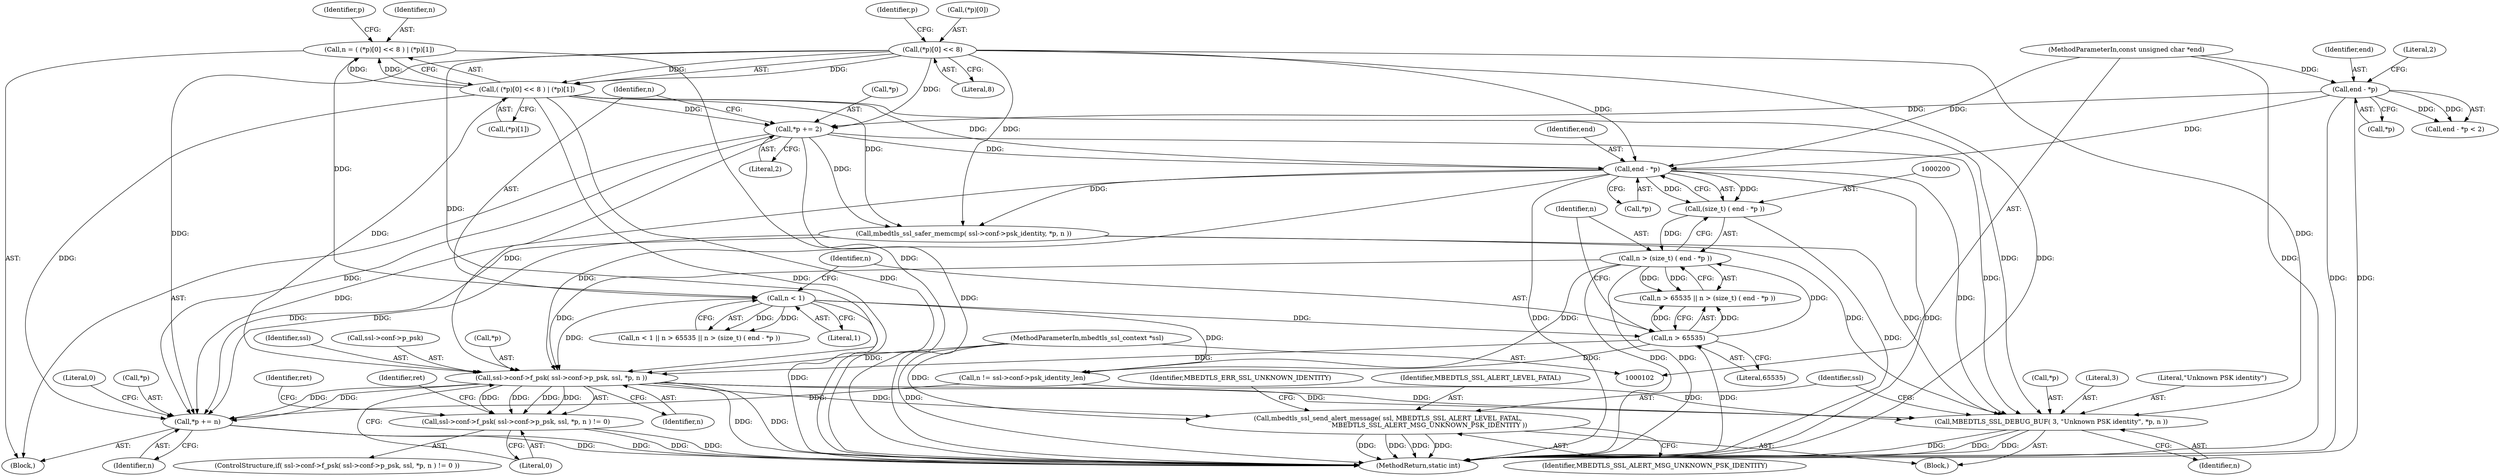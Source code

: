 digraph "0_mbedtls_83c9f495ffe70c7dd280b41fdfd4881485a3bc28@pointer" {
"1000222" [label="(Call,ssl->conf->f_psk( ssl->conf->p_psk, ssl, *p, n ))"];
"1000103" [label="(MethodParameterIn,mbedtls_ssl_context *ssl)"];
"1000184" [label="(Call,*p += 2)"];
"1000173" [label="(Call,( (*p)[0] << 8 ) | (*p)[1])"];
"1000174" [label="(Call,(*p)[0] << 8)"];
"1000160" [label="(Call,end - *p)"];
"1000105" [label="(MethodParameterIn,const unsigned char *end)"];
"1000201" [label="(Call,end - *p)"];
"1000194" [label="(Call,n > 65535)"];
"1000190" [label="(Call,n < 1)"];
"1000171" [label="(Call,n = ( (*p)[0] << 8 ) | (*p)[1])"];
"1000197" [label="(Call,n > (size_t) ( end - *p ))"];
"1000199" [label="(Call,(size_t) ( end - *p ))"];
"1000221" [label="(Call,ssl->conf->f_psk( ssl->conf->p_psk, ssl, *p, n ) != 0)"];
"1000267" [label="(Call,MBEDTLS_SSL_DEBUG_BUF( 3, \"Unknown PSK identity\", *p, n ))"];
"1000273" [label="(Call,mbedtls_ssl_send_alert_message( ssl, MBEDTLS_SSL_ALERT_LEVEL_FATAL,\n                                        MBEDTLS_SSL_ALERT_MSG_UNKNOWN_PSK_IDENTITY ))"];
"1000279" [label="(Call,*p += n)"];
"1000285" [label="(MethodReturn,static int)"];
"1000201" [label="(Call,end - *p)"];
"1000284" [label="(Literal,0)"];
"1000273" [label="(Call,mbedtls_ssl_send_alert_message( ssl, MBEDTLS_SSL_ALERT_LEVEL_FATAL,\n                                        MBEDTLS_SSL_ALERT_MSG_UNKNOWN_PSK_IDENTITY ))"];
"1000185" [label="(Call,*p)"];
"1000179" [label="(Literal,8)"];
"1000164" [label="(Literal,2)"];
"1000279" [label="(Call,*p += n)"];
"1000105" [label="(MethodParameterIn,const unsigned char *end)"];
"1000184" [label="(Call,*p += 2)"];
"1000171" [label="(Call,n = ( (*p)[0] << 8 ) | (*p)[1])"];
"1000264" [label="(Identifier,ret)"];
"1000228" [label="(Identifier,ssl)"];
"1000197" [label="(Call,n > (size_t) ( end - *p ))"];
"1000232" [label="(Literal,0)"];
"1000222" [label="(Call,ssl->conf->f_psk( ssl->conf->p_psk, ssl, *p, n ))"];
"1000223" [label="(Call,ssl->conf->p_psk)"];
"1000191" [label="(Identifier,n)"];
"1000159" [label="(Call,end - *p < 2)"];
"1000267" [label="(Call,MBEDTLS_SSL_DEBUG_BUF( 3, \"Unknown PSK identity\", *p, n ))"];
"1000282" [label="(Identifier,n)"];
"1000180" [label="(Call,(*p)[1])"];
"1000186" [label="(Identifier,p)"];
"1000190" [label="(Call,n < 1)"];
"1000274" [label="(Identifier,ssl)"];
"1000187" [label="(Literal,2)"];
"1000106" [label="(Block,)"];
"1000199" [label="(Call,(size_t) ( end - *p ))"];
"1000202" [label="(Identifier,end)"];
"1000270" [label="(Call,*p)"];
"1000280" [label="(Call,*p)"];
"1000248" [label="(Call,mbedtls_ssl_safer_memcmp( ssl->conf->psk_identity, *p, n ))"];
"1000275" [label="(Identifier,MBEDTLS_SSL_ALERT_LEVEL_FATAL)"];
"1000172" [label="(Identifier,n)"];
"1000162" [label="(Call,*p)"];
"1000229" [label="(Call,*p)"];
"1000221" [label="(Call,ssl->conf->f_psk( ssl->conf->p_psk, ssl, *p, n ) != 0)"];
"1000182" [label="(Identifier,p)"];
"1000203" [label="(Call,*p)"];
"1000193" [label="(Call,n > 65535 || n > (size_t) ( end - *p ))"];
"1000174" [label="(Call,(*p)[0] << 8)"];
"1000266" [label="(Block,)"];
"1000272" [label="(Identifier,n)"];
"1000268" [label="(Literal,3)"];
"1000269" [label="(Literal,\"Unknown PSK identity\")"];
"1000220" [label="(ControlStructure,if( ssl->conf->f_psk( ssl->conf->p_psk, ssl, *p, n ) != 0 ))"];
"1000278" [label="(Identifier,MBEDTLS_ERR_SSL_UNKNOWN_IDENTITY)"];
"1000240" [label="(Call,n != ssl->conf->psk_identity_len)"];
"1000196" [label="(Literal,65535)"];
"1000192" [label="(Literal,1)"];
"1000234" [label="(Identifier,ret)"];
"1000173" [label="(Call,( (*p)[0] << 8 ) | (*p)[1])"];
"1000103" [label="(MethodParameterIn,mbedtls_ssl_context *ssl)"];
"1000195" [label="(Identifier,n)"];
"1000175" [label="(Call,(*p)[0])"];
"1000189" [label="(Call,n < 1 || n > 65535 || n > (size_t) ( end - *p ))"];
"1000194" [label="(Call,n > 65535)"];
"1000198" [label="(Identifier,n)"];
"1000231" [label="(Identifier,n)"];
"1000161" [label="(Identifier,end)"];
"1000160" [label="(Call,end - *p)"];
"1000276" [label="(Identifier,MBEDTLS_SSL_ALERT_MSG_UNKNOWN_PSK_IDENTITY)"];
"1000222" -> "1000221"  [label="AST: "];
"1000222" -> "1000231"  [label="CFG: "];
"1000223" -> "1000222"  [label="AST: "];
"1000228" -> "1000222"  [label="AST: "];
"1000229" -> "1000222"  [label="AST: "];
"1000231" -> "1000222"  [label="AST: "];
"1000232" -> "1000222"  [label="CFG: "];
"1000222" -> "1000285"  [label="DDG: "];
"1000222" -> "1000285"  [label="DDG: "];
"1000222" -> "1000221"  [label="DDG: "];
"1000222" -> "1000221"  [label="DDG: "];
"1000222" -> "1000221"  [label="DDG: "];
"1000222" -> "1000221"  [label="DDG: "];
"1000103" -> "1000222"  [label="DDG: "];
"1000184" -> "1000222"  [label="DDG: "];
"1000174" -> "1000222"  [label="DDG: "];
"1000201" -> "1000222"  [label="DDG: "];
"1000173" -> "1000222"  [label="DDG: "];
"1000194" -> "1000222"  [label="DDG: "];
"1000190" -> "1000222"  [label="DDG: "];
"1000197" -> "1000222"  [label="DDG: "];
"1000222" -> "1000267"  [label="DDG: "];
"1000222" -> "1000267"  [label="DDG: "];
"1000222" -> "1000273"  [label="DDG: "];
"1000222" -> "1000279"  [label="DDG: "];
"1000222" -> "1000279"  [label="DDG: "];
"1000103" -> "1000102"  [label="AST: "];
"1000103" -> "1000285"  [label="DDG: "];
"1000103" -> "1000273"  [label="DDG: "];
"1000184" -> "1000106"  [label="AST: "];
"1000184" -> "1000187"  [label="CFG: "];
"1000185" -> "1000184"  [label="AST: "];
"1000187" -> "1000184"  [label="AST: "];
"1000191" -> "1000184"  [label="CFG: "];
"1000184" -> "1000285"  [label="DDG: "];
"1000173" -> "1000184"  [label="DDG: "];
"1000160" -> "1000184"  [label="DDG: "];
"1000174" -> "1000184"  [label="DDG: "];
"1000184" -> "1000201"  [label="DDG: "];
"1000184" -> "1000248"  [label="DDG: "];
"1000184" -> "1000267"  [label="DDG: "];
"1000184" -> "1000279"  [label="DDG: "];
"1000173" -> "1000171"  [label="AST: "];
"1000173" -> "1000180"  [label="CFG: "];
"1000174" -> "1000173"  [label="AST: "];
"1000180" -> "1000173"  [label="AST: "];
"1000171" -> "1000173"  [label="CFG: "];
"1000173" -> "1000285"  [label="DDG: "];
"1000173" -> "1000285"  [label="DDG: "];
"1000173" -> "1000171"  [label="DDG: "];
"1000173" -> "1000171"  [label="DDG: "];
"1000174" -> "1000173"  [label="DDG: "];
"1000174" -> "1000173"  [label="DDG: "];
"1000173" -> "1000201"  [label="DDG: "];
"1000173" -> "1000248"  [label="DDG: "];
"1000173" -> "1000267"  [label="DDG: "];
"1000173" -> "1000279"  [label="DDG: "];
"1000174" -> "1000179"  [label="CFG: "];
"1000175" -> "1000174"  [label="AST: "];
"1000179" -> "1000174"  [label="AST: "];
"1000182" -> "1000174"  [label="CFG: "];
"1000174" -> "1000285"  [label="DDG: "];
"1000174" -> "1000201"  [label="DDG: "];
"1000174" -> "1000248"  [label="DDG: "];
"1000174" -> "1000267"  [label="DDG: "];
"1000174" -> "1000279"  [label="DDG: "];
"1000160" -> "1000159"  [label="AST: "];
"1000160" -> "1000162"  [label="CFG: "];
"1000161" -> "1000160"  [label="AST: "];
"1000162" -> "1000160"  [label="AST: "];
"1000164" -> "1000160"  [label="CFG: "];
"1000160" -> "1000285"  [label="DDG: "];
"1000160" -> "1000285"  [label="DDG: "];
"1000160" -> "1000159"  [label="DDG: "];
"1000160" -> "1000159"  [label="DDG: "];
"1000105" -> "1000160"  [label="DDG: "];
"1000160" -> "1000201"  [label="DDG: "];
"1000105" -> "1000102"  [label="AST: "];
"1000105" -> "1000285"  [label="DDG: "];
"1000105" -> "1000201"  [label="DDG: "];
"1000201" -> "1000199"  [label="AST: "];
"1000201" -> "1000203"  [label="CFG: "];
"1000202" -> "1000201"  [label="AST: "];
"1000203" -> "1000201"  [label="AST: "];
"1000199" -> "1000201"  [label="CFG: "];
"1000201" -> "1000285"  [label="DDG: "];
"1000201" -> "1000285"  [label="DDG: "];
"1000201" -> "1000199"  [label="DDG: "];
"1000201" -> "1000199"  [label="DDG: "];
"1000201" -> "1000248"  [label="DDG: "];
"1000201" -> "1000267"  [label="DDG: "];
"1000201" -> "1000279"  [label="DDG: "];
"1000194" -> "1000193"  [label="AST: "];
"1000194" -> "1000196"  [label="CFG: "];
"1000195" -> "1000194"  [label="AST: "];
"1000196" -> "1000194"  [label="AST: "];
"1000198" -> "1000194"  [label="CFG: "];
"1000193" -> "1000194"  [label="CFG: "];
"1000194" -> "1000285"  [label="DDG: "];
"1000194" -> "1000193"  [label="DDG: "];
"1000194" -> "1000193"  [label="DDG: "];
"1000190" -> "1000194"  [label="DDG: "];
"1000194" -> "1000197"  [label="DDG: "];
"1000194" -> "1000240"  [label="DDG: "];
"1000190" -> "1000189"  [label="AST: "];
"1000190" -> "1000192"  [label="CFG: "];
"1000191" -> "1000190"  [label="AST: "];
"1000192" -> "1000190"  [label="AST: "];
"1000195" -> "1000190"  [label="CFG: "];
"1000189" -> "1000190"  [label="CFG: "];
"1000190" -> "1000285"  [label="DDG: "];
"1000190" -> "1000189"  [label="DDG: "];
"1000190" -> "1000189"  [label="DDG: "];
"1000171" -> "1000190"  [label="DDG: "];
"1000190" -> "1000240"  [label="DDG: "];
"1000171" -> "1000106"  [label="AST: "];
"1000172" -> "1000171"  [label="AST: "];
"1000186" -> "1000171"  [label="CFG: "];
"1000171" -> "1000285"  [label="DDG: "];
"1000197" -> "1000193"  [label="AST: "];
"1000197" -> "1000199"  [label="CFG: "];
"1000198" -> "1000197"  [label="AST: "];
"1000199" -> "1000197"  [label="AST: "];
"1000193" -> "1000197"  [label="CFG: "];
"1000197" -> "1000285"  [label="DDG: "];
"1000197" -> "1000285"  [label="DDG: "];
"1000197" -> "1000193"  [label="DDG: "];
"1000197" -> "1000193"  [label="DDG: "];
"1000199" -> "1000197"  [label="DDG: "];
"1000197" -> "1000240"  [label="DDG: "];
"1000200" -> "1000199"  [label="AST: "];
"1000199" -> "1000285"  [label="DDG: "];
"1000221" -> "1000220"  [label="AST: "];
"1000221" -> "1000232"  [label="CFG: "];
"1000232" -> "1000221"  [label="AST: "];
"1000234" -> "1000221"  [label="CFG: "];
"1000264" -> "1000221"  [label="CFG: "];
"1000221" -> "1000285"  [label="DDG: "];
"1000221" -> "1000285"  [label="DDG: "];
"1000267" -> "1000266"  [label="AST: "];
"1000267" -> "1000272"  [label="CFG: "];
"1000268" -> "1000267"  [label="AST: "];
"1000269" -> "1000267"  [label="AST: "];
"1000270" -> "1000267"  [label="AST: "];
"1000272" -> "1000267"  [label="AST: "];
"1000274" -> "1000267"  [label="CFG: "];
"1000267" -> "1000285"  [label="DDG: "];
"1000267" -> "1000285"  [label="DDG: "];
"1000267" -> "1000285"  [label="DDG: "];
"1000248" -> "1000267"  [label="DDG: "];
"1000248" -> "1000267"  [label="DDG: "];
"1000240" -> "1000267"  [label="DDG: "];
"1000273" -> "1000266"  [label="AST: "];
"1000273" -> "1000276"  [label="CFG: "];
"1000274" -> "1000273"  [label="AST: "];
"1000275" -> "1000273"  [label="AST: "];
"1000276" -> "1000273"  [label="AST: "];
"1000278" -> "1000273"  [label="CFG: "];
"1000273" -> "1000285"  [label="DDG: "];
"1000273" -> "1000285"  [label="DDG: "];
"1000273" -> "1000285"  [label="DDG: "];
"1000273" -> "1000285"  [label="DDG: "];
"1000279" -> "1000106"  [label="AST: "];
"1000279" -> "1000282"  [label="CFG: "];
"1000280" -> "1000279"  [label="AST: "];
"1000282" -> "1000279"  [label="AST: "];
"1000284" -> "1000279"  [label="CFG: "];
"1000279" -> "1000285"  [label="DDG: "];
"1000279" -> "1000285"  [label="DDG: "];
"1000248" -> "1000279"  [label="DDG: "];
"1000248" -> "1000279"  [label="DDG: "];
"1000240" -> "1000279"  [label="DDG: "];
}
